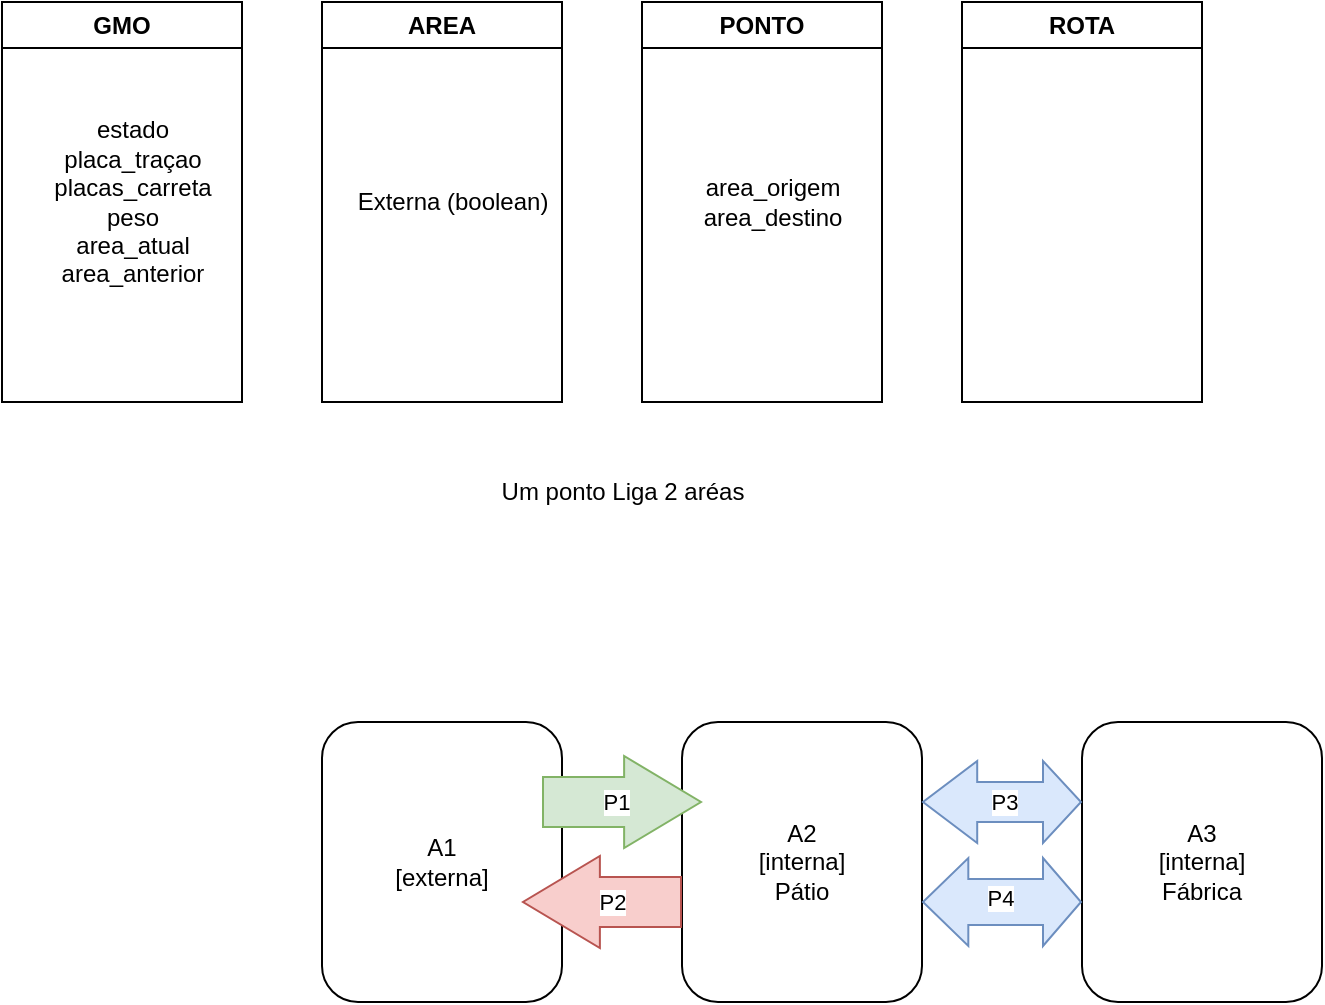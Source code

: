 <mxfile version="22.1.11" type="github">
  <diagram name="Page-1" id="b520641d-4fe3-3701-9064-5fc419738815">
    <mxGraphModel dx="1638" dy="891" grid="1" gridSize="10" guides="1" tooltips="1" connect="1" arrows="1" fold="1" page="1" pageScale="1" pageWidth="1100" pageHeight="850" background="none" math="0" shadow="0">
      <root>
        <mxCell id="0" />
        <mxCell id="1" parent="0" />
        <mxCell id="lwdwiZ71yAAGCV-zWDUR-1" value="GMO" style="swimlane;whiteSpace=wrap;html=1;startSize=23;" vertex="1" parent="1">
          <mxGeometry x="160" y="40" width="120" height="200" as="geometry" />
        </mxCell>
        <mxCell id="lwdwiZ71yAAGCV-zWDUR-2" value="estado&lt;br&gt;placa_traçao&lt;br&gt;placas_carreta&lt;br&gt;peso&lt;br&gt;area_atual&lt;br&gt;area_anterior" style="text;html=1;align=center;verticalAlign=middle;resizable=0;points=[];autosize=1;strokeColor=none;fillColor=none;" vertex="1" parent="lwdwiZ71yAAGCV-zWDUR-1">
          <mxGeometry x="15" y="50" width="100" height="100" as="geometry" />
        </mxCell>
        <mxCell id="lwdwiZ71yAAGCV-zWDUR-4" value="AREA" style="swimlane;whiteSpace=wrap;html=1;startSize=23;" vertex="1" parent="1">
          <mxGeometry x="320" y="40" width="120" height="200" as="geometry" />
        </mxCell>
        <mxCell id="lwdwiZ71yAAGCV-zWDUR-5" value="Externa (boolean)" style="text;html=1;align=center;verticalAlign=middle;resizable=0;points=[];autosize=1;strokeColor=none;fillColor=none;" vertex="1" parent="lwdwiZ71yAAGCV-zWDUR-4">
          <mxGeometry x="5" y="85" width="120" height="30" as="geometry" />
        </mxCell>
        <mxCell id="lwdwiZ71yAAGCV-zWDUR-6" value="PONTO" style="swimlane;whiteSpace=wrap;html=1;startSize=23;" vertex="1" parent="1">
          <mxGeometry x="480" y="40" width="120" height="200" as="geometry" />
        </mxCell>
        <mxCell id="lwdwiZ71yAAGCV-zWDUR-7" value="area_origem&lt;br&gt;area_destino" style="text;html=1;align=center;verticalAlign=middle;resizable=0;points=[];autosize=1;strokeColor=none;fillColor=none;" vertex="1" parent="lwdwiZ71yAAGCV-zWDUR-6">
          <mxGeometry x="20" y="80" width="90" height="40" as="geometry" />
        </mxCell>
        <mxCell id="lwdwiZ71yAAGCV-zWDUR-8" value="ROTA" style="swimlane;whiteSpace=wrap;html=1;startSize=23;" vertex="1" parent="1">
          <mxGeometry x="640" y="40" width="120" height="200" as="geometry" />
        </mxCell>
        <mxCell id="lwdwiZ71yAAGCV-zWDUR-10" value="Um ponto Liga 2 aréas" style="text;html=1;align=center;verticalAlign=middle;resizable=0;points=[];autosize=1;strokeColor=none;fillColor=none;" vertex="1" parent="1">
          <mxGeometry x="400" y="270" width="140" height="30" as="geometry" />
        </mxCell>
        <mxCell id="lwdwiZ71yAAGCV-zWDUR-13" value="A1&lt;br&gt;[externa]" style="rounded=1;whiteSpace=wrap;html=1;" vertex="1" parent="1">
          <mxGeometry x="320" y="400" width="120" height="140" as="geometry" />
        </mxCell>
        <mxCell id="lwdwiZ71yAAGCV-zWDUR-14" value="A2&lt;br&gt;[interna]&lt;br&gt;Pátio" style="rounded=1;whiteSpace=wrap;html=1;" vertex="1" parent="1">
          <mxGeometry x="500" y="400" width="120" height="140" as="geometry" />
        </mxCell>
        <mxCell id="lwdwiZ71yAAGCV-zWDUR-15" value="A3&lt;br&gt;[interna]&lt;br&gt;Fábrica" style="rounded=1;whiteSpace=wrap;html=1;" vertex="1" parent="1">
          <mxGeometry x="700" y="400" width="120" height="140" as="geometry" />
        </mxCell>
        <mxCell id="lwdwiZ71yAAGCV-zWDUR-19" value="" style="shape=flexArrow;endArrow=classic;html=1;rounded=0;width=25;endSize=12.48;fillColor=#d5e8d4;strokeColor=#82b366;" edge="1" parent="1">
          <mxGeometry width="50" height="50" relative="1" as="geometry">
            <mxPoint x="430" y="440" as="sourcePoint" />
            <mxPoint x="510" y="440" as="targetPoint" />
          </mxGeometry>
        </mxCell>
        <mxCell id="lwdwiZ71yAAGCV-zWDUR-20" value="P1" style="edgeLabel;html=1;align=center;verticalAlign=middle;resizable=0;points=[];" vertex="1" connectable="0" parent="lwdwiZ71yAAGCV-zWDUR-19">
          <mxGeometry x="-0.086" relative="1" as="geometry">
            <mxPoint as="offset" />
          </mxGeometry>
        </mxCell>
        <mxCell id="lwdwiZ71yAAGCV-zWDUR-21" value="" style="shape=flexArrow;endArrow=classic;html=1;rounded=0;width=25;endSize=12.48;fillColor=#f8cecc;strokeColor=#b85450;" edge="1" parent="1">
          <mxGeometry width="50" height="50" relative="1" as="geometry">
            <mxPoint x="500" y="490" as="sourcePoint" />
            <mxPoint x="420" y="490" as="targetPoint" />
          </mxGeometry>
        </mxCell>
        <mxCell id="lwdwiZ71yAAGCV-zWDUR-22" value="P2" style="edgeLabel;html=1;align=center;verticalAlign=middle;resizable=0;points=[];" vertex="1" connectable="0" parent="lwdwiZ71yAAGCV-zWDUR-21">
          <mxGeometry x="-0.086" relative="1" as="geometry">
            <mxPoint x="1" as="offset" />
          </mxGeometry>
        </mxCell>
        <mxCell id="lwdwiZ71yAAGCV-zWDUR-27" value="" style="shape=flexArrow;endArrow=classic;startArrow=classic;html=1;rounded=0;width=20;startSize=8.7;fillColor=#dae8fc;strokeColor=#6c8ebf;" edge="1" parent="1">
          <mxGeometry width="100" height="100" relative="1" as="geometry">
            <mxPoint x="620" y="440" as="sourcePoint" />
            <mxPoint x="700" y="440" as="targetPoint" />
          </mxGeometry>
        </mxCell>
        <mxCell id="lwdwiZ71yAAGCV-zWDUR-28" value="P3" style="edgeLabel;html=1;align=center;verticalAlign=middle;resizable=0;points=[];" vertex="1" connectable="0" parent="lwdwiZ71yAAGCV-zWDUR-27">
          <mxGeometry x="-0.169" y="-7" relative="1" as="geometry">
            <mxPoint x="8" y="-7" as="offset" />
          </mxGeometry>
        </mxCell>
        <mxCell id="lwdwiZ71yAAGCV-zWDUR-32" value="" style="shape=flexArrow;endArrow=classic;startArrow=classic;html=1;rounded=0;width=23;startSize=7.22;fillColor=#dae8fc;strokeColor=#6c8ebf;" edge="1" parent="1">
          <mxGeometry width="100" height="100" relative="1" as="geometry">
            <mxPoint x="620" y="490" as="sourcePoint" />
            <mxPoint x="700" y="490" as="targetPoint" />
          </mxGeometry>
        </mxCell>
        <mxCell id="lwdwiZ71yAAGCV-zWDUR-33" value="P4" style="edgeLabel;html=1;align=center;verticalAlign=middle;resizable=0;points=[];" vertex="1" connectable="0" parent="lwdwiZ71yAAGCV-zWDUR-32">
          <mxGeometry x="-0.036" y="2" relative="1" as="geometry">
            <mxPoint as="offset" />
          </mxGeometry>
        </mxCell>
      </root>
    </mxGraphModel>
  </diagram>
</mxfile>
